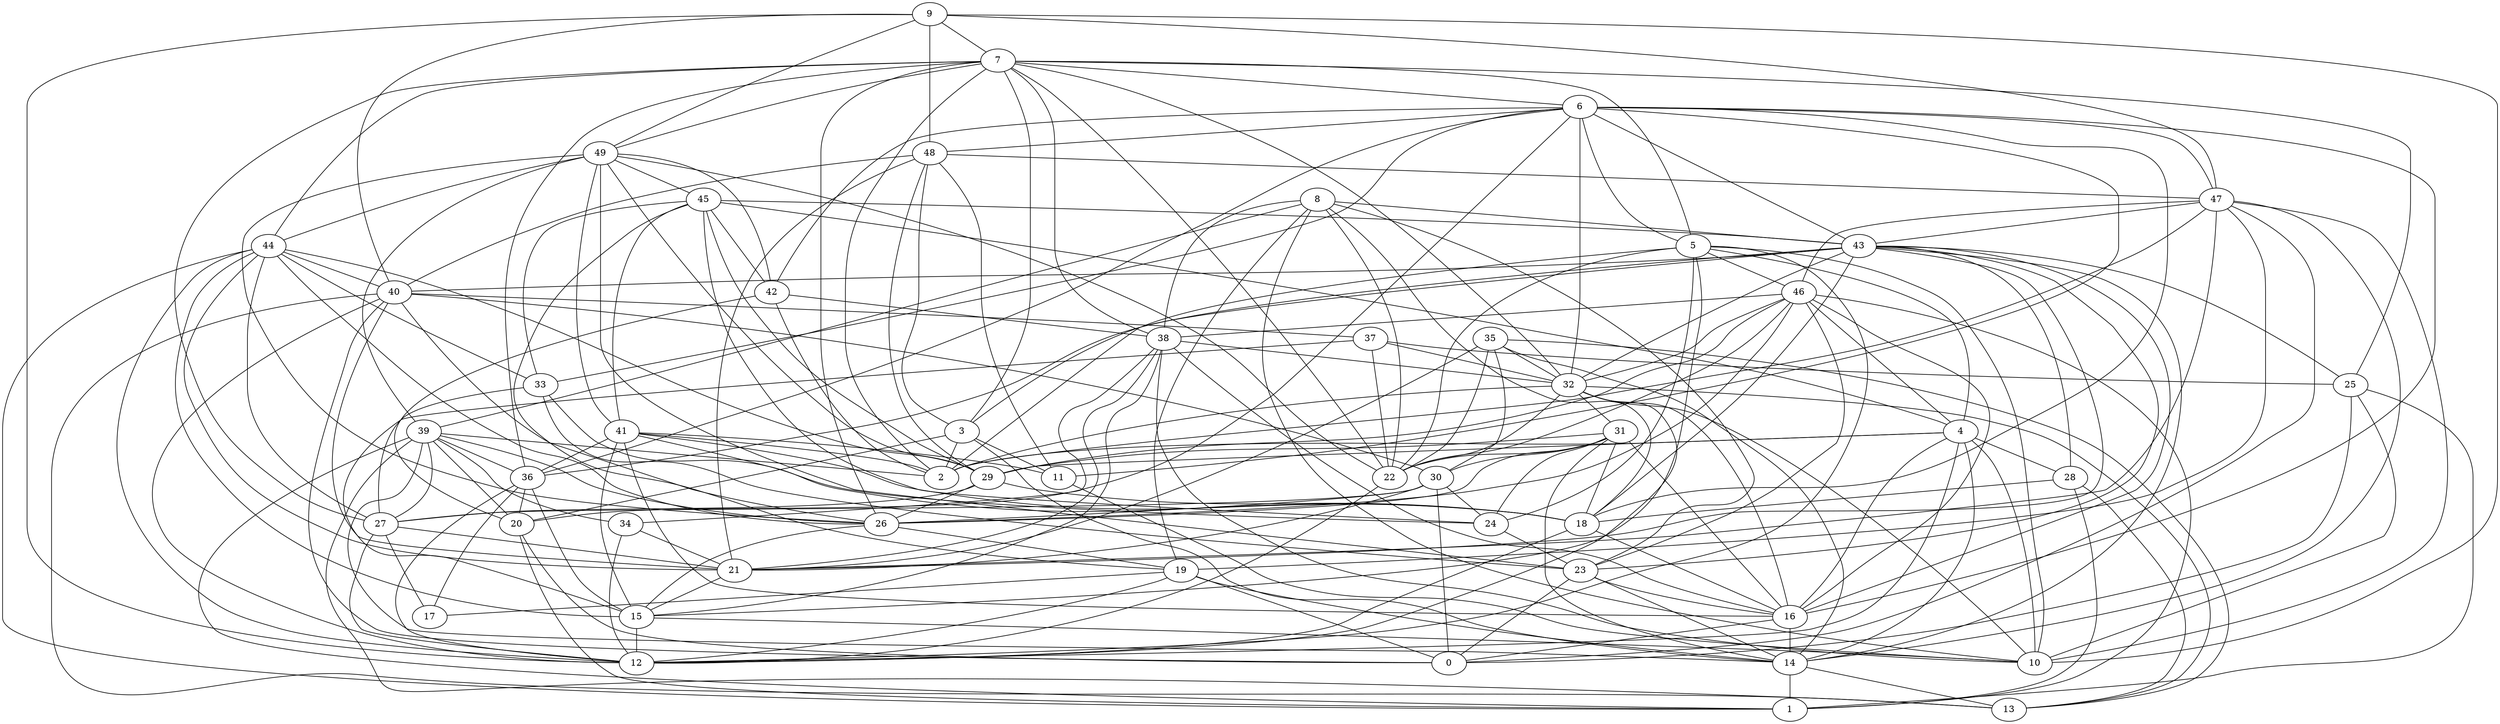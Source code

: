 digraph GG_graph {

subgraph G_graph {
edge [color = black]
"18" -> "12" [dir = none]
"18" -> "16" [dir = none]
"33" -> "18" [dir = none]
"4" -> "28" [dir = none]
"4" -> "12" [dir = none]
"4" -> "2" [dir = none]
"5" -> "46" [dir = none]
"5" -> "12" [dir = none]
"5" -> "15" [dir = none]
"37" -> "25" [dir = none]
"37" -> "15" [dir = none]
"37" -> "22" [dir = none]
"9" -> "47" [dir = none]
"9" -> "40" [dir = none]
"9" -> "48" [dir = none]
"9" -> "7" [dir = none]
"20" -> "1" [dir = none]
"20" -> "0" [dir = none]
"25" -> "1" [dir = none]
"25" -> "10" [dir = none]
"25" -> "0" [dir = none]
"41" -> "15" [dir = none]
"41" -> "18" [dir = none]
"41" -> "2" [dir = none]
"41" -> "11" [dir = none]
"41" -> "16" [dir = none]
"41" -> "36" [dir = none]
"28" -> "13" [dir = none]
"28" -> "1" [dir = none]
"40" -> "26" [dir = none]
"40" -> "30" [dir = none]
"40" -> "0" [dir = none]
"40" -> "21" [dir = none]
"40" -> "37" [dir = none]
"40" -> "12" [dir = none]
"40" -> "13" [dir = none]
"19" -> "17" [dir = none]
"19" -> "0" [dir = none]
"19" -> "14" [dir = none]
"19" -> "12" [dir = none]
"32" -> "2" [dir = none]
"32" -> "10" [dir = none]
"32" -> "16" [dir = none]
"32" -> "31" [dir = none]
"26" -> "15" [dir = none]
"36" -> "12" [dir = none]
"36" -> "17" [dir = none]
"22" -> "12" [dir = none]
"43" -> "25" [dir = none]
"43" -> "28" [dir = none]
"43" -> "18" [dir = none]
"43" -> "3" [dir = none]
"43" -> "36" [dir = none]
"43" -> "23" [dir = none]
"43" -> "32" [dir = none]
"43" -> "14" [dir = none]
"46" -> "32" [dir = none]
"46" -> "26" [dir = none]
"46" -> "1" [dir = none]
"8" -> "19" [dir = none]
"8" -> "22" [dir = none]
"8" -> "38" [dir = none]
"8" -> "43" [dir = none]
"8" -> "10" [dir = none]
"38" -> "34" [dir = none]
"38" -> "16" [dir = none]
"38" -> "15" [dir = none]
"38" -> "21" [dir = none]
"7" -> "44" [dir = none]
"7" -> "25" [dir = none]
"7" -> "27" [dir = none]
"7" -> "26" [dir = none]
"7" -> "2" [dir = none]
"7" -> "3" [dir = none]
"7" -> "32" [dir = none]
"7" -> "6" [dir = none]
"15" -> "12" [dir = none]
"15" -> "10" [dir = none]
"29" -> "18" [dir = none]
"29" -> "26" [dir = none]
"29" -> "27" [dir = none]
"21" -> "15" [dir = none]
"23" -> "14" [dir = none]
"23" -> "0" [dir = none]
"23" -> "16" [dir = none]
"31" -> "24" [dir = none]
"31" -> "18" [dir = none]
"31" -> "22" [dir = none]
"31" -> "30" [dir = none]
"31" -> "29" [dir = none]
"31" -> "14" [dir = none]
"31" -> "26" [dir = none]
"42" -> "38" [dir = none]
"42" -> "20" [dir = none]
"42" -> "2" [dir = none]
"49" -> "29" [dir = none]
"49" -> "41" [dir = none]
"49" -> "26" [dir = none]
"49" -> "45" [dir = none]
"49" -> "23" [dir = none]
"11" -> "10" [dir = none]
"39" -> "36" [dir = none]
"39" -> "26" [dir = none]
"39" -> "27" [dir = none]
"39" -> "34" [dir = none]
"39" -> "14" [dir = none]
"39" -> "1" [dir = none]
"27" -> "17" [dir = none]
"27" -> "12" [dir = none]
"35" -> "13" [dir = none]
"35" -> "22" [dir = none]
"35" -> "30" [dir = none]
"35" -> "32" [dir = none]
"35" -> "14" [dir = none]
"16" -> "14" [dir = none]
"16" -> "0" [dir = none]
"47" -> "0" [dir = none]
"47" -> "10" [dir = none]
"47" -> "14" [dir = none]
"48" -> "3" [dir = none]
"48" -> "11" [dir = none]
"48" -> "29" [dir = none]
"44" -> "33" [dir = none]
"44" -> "40" [dir = none]
"44" -> "12" [dir = none]
"44" -> "29" [dir = none]
"44" -> "1" [dir = none]
"30" -> "21" [dir = none]
"30" -> "24" [dir = none]
"30" -> "27" [dir = none]
"6" -> "32" [dir = none]
"6" -> "20" [dir = none]
"6" -> "36" [dir = none]
"6" -> "42" [dir = none]
"6" -> "43" [dir = none]
"6" -> "47" [dir = none]
"6" -> "18" [dir = none]
"6" -> "5" [dir = none]
"6" -> "33" [dir = none]
"3" -> "14" [dir = none]
"3" -> "11" [dir = none]
"45" -> "24" [dir = none]
"45" -> "33" [dir = none]
"45" -> "29" [dir = none]
"45" -> "43" [dir = none]
"14" -> "13" [dir = none]
"34" -> "21" [dir = none]
"4" -> "10" [dir = none]
"9" -> "12" [dir = none]
"47" -> "43" [dir = none]
"14" -> "1" [dir = none]
"5" -> "2" [dir = none]
"41" -> "24" [dir = none]
"49" -> "39" [dir = none]
"48" -> "40" [dir = none]
"45" -> "42" [dir = none]
"46" -> "22" [dir = none]
"6" -> "11" [dir = none]
"6" -> "16" [dir = none]
"7" -> "5" [dir = none]
"33" -> "27" [dir = none]
"39" -> "20" [dir = none]
"45" -> "4" [dir = none]
"5" -> "10" [dir = none]
"44" -> "21" [dir = none]
"4" -> "29" [dir = none]
"43" -> "21" [dir = none]
"48" -> "21" [dir = none]
"3" -> "20" [dir = none]
"32" -> "22" [dir = none]
"44" -> "15" [dir = none]
"44" -> "27" [dir = none]
"5" -> "22" [dir = none]
"46" -> "29" [dir = none]
"45" -> "19" [dir = none]
"46" -> "38" [dir = none]
"49" -> "44" [dir = none]
"4" -> "16" [dir = none]
"8" -> "23" [dir = none]
"30" -> "0" [dir = none]
"49" -> "22" [dir = none]
"5" -> "4" [dir = none]
"7" -> "49" [dir = none]
"28" -> "18" [dir = none]
"27" -> "21" [dir = none]
"36" -> "15" [dir = none]
"26" -> "19" [dir = none]
"24" -> "23" [dir = none]
"49" -> "42" [dir = none]
"30" -> "26" [dir = none]
"43" -> "40" [dir = none]
"31" -> "16" [dir = none]
"39" -> "2" [dir = none]
"8" -> "39" [dir = none]
"9" -> "49" [dir = none]
"46" -> "23" [dir = none]
"33" -> "23" [dir = none]
"47" -> "19" [dir = none]
"48" -> "47" [dir = none]
"38" -> "10" [dir = none]
"34" -> "12" [dir = none]
"7" -> "38" [dir = none]
"37" -> "32" [dir = none]
"47" -> "21" [dir = none]
"8" -> "18" [dir = none]
"32" -> "13" [dir = none]
"46" -> "4" [dir = none]
"32" -> "12" [dir = none]
"47" -> "2" [dir = none]
"47" -> "46" [dir = none]
"46" -> "16" [dir = none]
"44" -> "26" [dir = none]
"38" -> "32" [dir = none]
"36" -> "20" [dir = none]
"6" -> "48" [dir = none]
"43" -> "16" [dir = none]
"5" -> "24" [dir = none]
"9" -> "10" [dir = none]
"4" -> "14" [dir = none]
"3" -> "2" [dir = none]
"39" -> "13" [dir = none]
"35" -> "21" [dir = none]
"45" -> "41" [dir = none]
"7" -> "22" [dir = none]
"7" -> "36" [dir = none]
}

}
